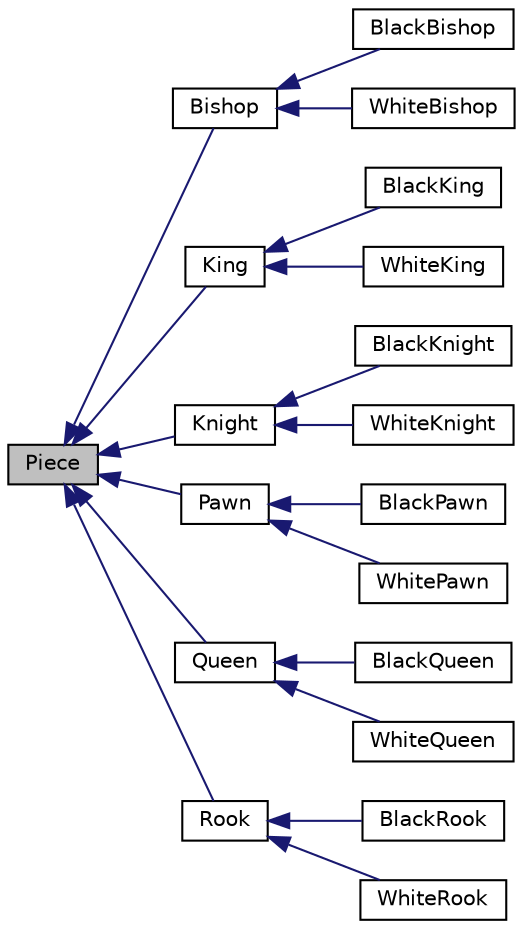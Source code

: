 digraph G
{
  bgcolor="transparent";
  edge [fontname="Helvetica",fontsize="10",labelfontname="Helvetica",labelfontsize="10"];
  node [fontname="Helvetica",fontsize="10",shape=record];
  rankdir=LR;
  Node1 [label="Piece",height=0.2,width=0.4,color="black", fillcolor="grey75", style="filled" fontcolor="black"];
  Node1 -> Node2 [dir=back,color="midnightblue",fontsize="10",style="solid",fontname="Helvetica"];
  Node2 [label="Bishop",height=0.2,width=0.4,color="black",URL="$de/dfb/classBishop.html"];
  Node2 -> Node3 [dir=back,color="midnightblue",fontsize="10",style="solid",fontname="Helvetica"];
  Node3 [label="BlackBishop",height=0.2,width=0.4,color="black",URL="$db/d10/classBlackBishop.html"];
  Node2 -> Node4 [dir=back,color="midnightblue",fontsize="10",style="solid",fontname="Helvetica"];
  Node4 [label="WhiteBishop",height=0.2,width=0.4,color="black",URL="$da/d93/classWhiteBishop.html"];
  Node1 -> Node5 [dir=back,color="midnightblue",fontsize="10",style="solid",fontname="Helvetica"];
  Node5 [label="King",height=0.2,width=0.4,color="black",URL="$d1/db5/classKing.html"];
  Node5 -> Node6 [dir=back,color="midnightblue",fontsize="10",style="solid",fontname="Helvetica"];
  Node6 [label="BlackKing",height=0.2,width=0.4,color="black",URL="$d5/d11/classBlackKing.html"];
  Node5 -> Node7 [dir=back,color="midnightblue",fontsize="10",style="solid",fontname="Helvetica"];
  Node7 [label="WhiteKing",height=0.2,width=0.4,color="black",URL="$d3/d89/classWhiteKing.html"];
  Node1 -> Node8 [dir=back,color="midnightblue",fontsize="10",style="solid",fontname="Helvetica"];
  Node8 [label="Knight",height=0.2,width=0.4,color="black",URL="$d5/d23/classKnight.html"];
  Node8 -> Node9 [dir=back,color="midnightblue",fontsize="10",style="solid",fontname="Helvetica"];
  Node9 [label="BlackKnight",height=0.2,width=0.4,color="black",URL="$d5/d52/classBlackKnight.html"];
  Node8 -> Node10 [dir=back,color="midnightblue",fontsize="10",style="solid",fontname="Helvetica"];
  Node10 [label="WhiteKnight",height=0.2,width=0.4,color="black",URL="$df/d82/classWhiteKnight.html"];
  Node1 -> Node11 [dir=back,color="midnightblue",fontsize="10",style="solid",fontname="Helvetica"];
  Node11 [label="Pawn",height=0.2,width=0.4,color="black",URL="$de/dff/classPawn.html"];
  Node11 -> Node12 [dir=back,color="midnightblue",fontsize="10",style="solid",fontname="Helvetica"];
  Node12 [label="BlackPawn",height=0.2,width=0.4,color="black",URL="$d9/d37/classBlackPawn.html"];
  Node11 -> Node13 [dir=back,color="midnightblue",fontsize="10",style="solid",fontname="Helvetica"];
  Node13 [label="WhitePawn",height=0.2,width=0.4,color="black",URL="$d3/df9/classWhitePawn.html"];
  Node1 -> Node14 [dir=back,color="midnightblue",fontsize="10",style="solid",fontname="Helvetica"];
  Node14 [label="Queen",height=0.2,width=0.4,color="black",URL="$d5/d3f/classQueen.html"];
  Node14 -> Node15 [dir=back,color="midnightblue",fontsize="10",style="solid",fontname="Helvetica"];
  Node15 [label="BlackQueen",height=0.2,width=0.4,color="black",URL="$dd/d13/classBlackQueen.html"];
  Node14 -> Node16 [dir=back,color="midnightblue",fontsize="10",style="solid",fontname="Helvetica"];
  Node16 [label="WhiteQueen",height=0.2,width=0.4,color="black",URL="$d1/dff/classWhiteQueen.html"];
  Node1 -> Node17 [dir=back,color="midnightblue",fontsize="10",style="solid",fontname="Helvetica"];
  Node17 [label="Rook",height=0.2,width=0.4,color="black",URL="$db/d7e/classRook.html"];
  Node17 -> Node18 [dir=back,color="midnightblue",fontsize="10",style="solid",fontname="Helvetica"];
  Node18 [label="BlackRook",height=0.2,width=0.4,color="black",URL="$d6/dc0/classBlackRook.html"];
  Node17 -> Node19 [dir=back,color="midnightblue",fontsize="10",style="solid",fontname="Helvetica"];
  Node19 [label="WhiteRook",height=0.2,width=0.4,color="black",URL="$d7/d5c/classWhiteRook.html"];
}
